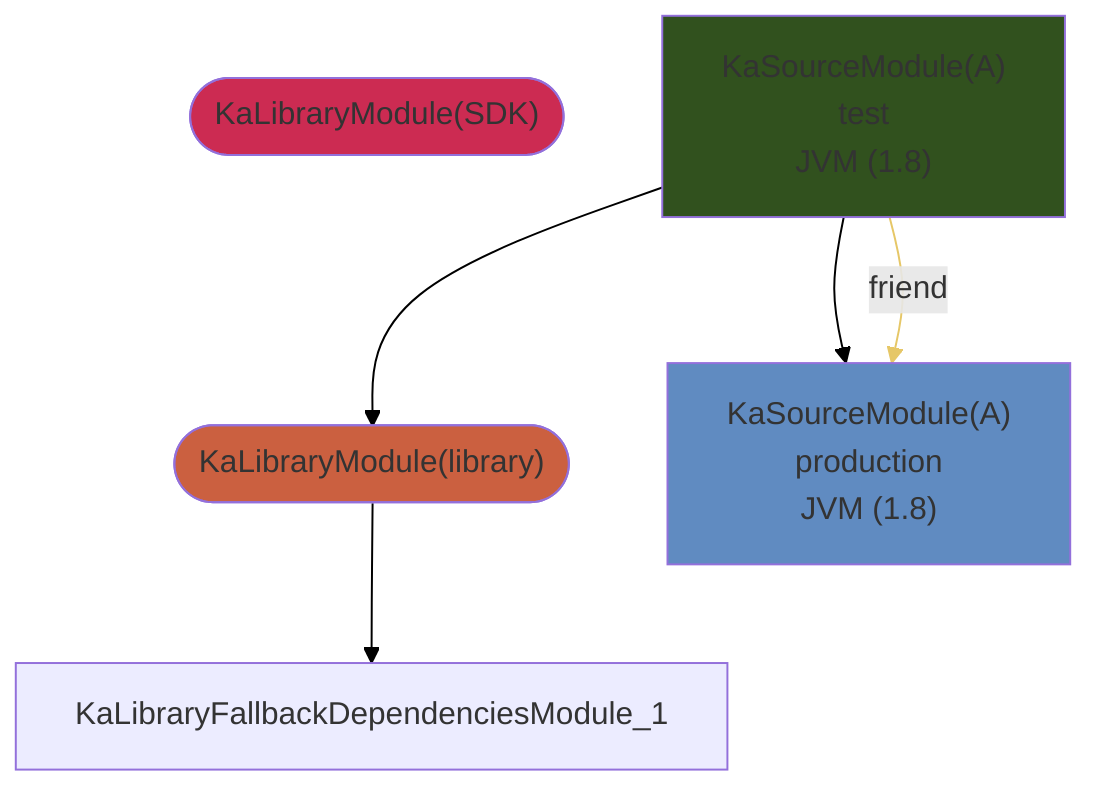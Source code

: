 graph TD
  KaLibraryModule_0(["KaLibraryModule(SDK)"])
  KaLibraryModule_1(["KaLibraryModule(library)"])
  KaSourceModule_2["KaSourceModule(A)<br />production<br />JVM (1.8)"]
  KaSourceModule_3["KaSourceModule(A)<br />test<br />JVM (1.8)"]
  style KaLibraryModule_0 fill:#CC2B52
  style KaLibraryModule_1 fill:#CB6040
  style KaSourceModule_2 fill:#608BC1
  style KaSourceModule_3 fill:#31511E
  KaLibraryModule_1 --> KaLibraryFallbackDependenciesModule_1
  KaSourceModule_3 --> KaLibraryModule_1
  KaSourceModule_3 --> KaSourceModule_2
  KaSourceModule_3 --friend--> KaSourceModule_2
  linkStyle 0 stroke:black
  linkStyle 1 stroke:black
  linkStyle 2 stroke:black
  linkStyle 3 stroke:#E6C767